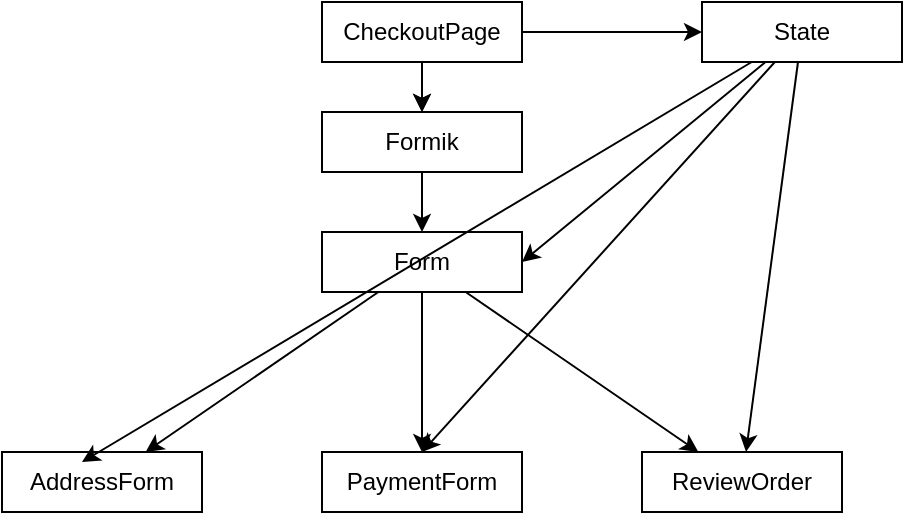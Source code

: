 <mxfile>
    <diagram id="GQv6DaVA4uOkgyHfXdGu" name="Page-1">
        <mxGraphModel dx="633" dy="859" grid="1" gridSize="10" guides="1" tooltips="1" connect="1" arrows="1" fold="1" page="1" pageScale="1" pageWidth="850" pageHeight="1100" math="0" shadow="0">
            <root>
                <mxCell id="0"/>
                <mxCell id="1" parent="0"/>
                <mxCell id="Pnkz5HfRMbZ75r3Y_8Te-59" value="" style="edgeStyle=orthogonalEdgeStyle;rounded=0;orthogonalLoop=1;jettySize=auto;html=1;" parent="1" source="Pnkz5HfRMbZ75r3Y_8Te-52" target="Pnkz5HfRMbZ75r3Y_8Te-58" edge="1">
                    <mxGeometry relative="1" as="geometry"/>
                </mxCell>
                <mxCell id="Pnkz5HfRMbZ75r3Y_8Te-63" value="" style="edgeStyle=orthogonalEdgeStyle;rounded=0;orthogonalLoop=1;jettySize=auto;html=1;" parent="1" source="Pnkz5HfRMbZ75r3Y_8Te-52" target="Pnkz5HfRMbZ75r3Y_8Te-58" edge="1">
                    <mxGeometry relative="1" as="geometry"/>
                </mxCell>
                <mxCell id="10" style="edgeStyle=none;html=1;" edge="1" parent="1" source="Pnkz5HfRMbZ75r3Y_8Te-52" target="9">
                    <mxGeometry relative="1" as="geometry"/>
                </mxCell>
                <mxCell id="Pnkz5HfRMbZ75r3Y_8Te-52" value="CheckoutPage" style="text;html=1;strokeColor=default;fillColor=none;align=center;verticalAlign=middle;whiteSpace=wrap;rounded=0;" parent="1" vertex="1">
                    <mxGeometry x="290" y="120" width="100" height="30" as="geometry"/>
                </mxCell>
                <mxCell id="Pnkz5HfRMbZ75r3Y_8Te-65" value="" style="edgeStyle=orthogonalEdgeStyle;rounded=0;orthogonalLoop=1;jettySize=auto;html=1;" parent="1" source="Pnkz5HfRMbZ75r3Y_8Te-58" target="Pnkz5HfRMbZ75r3Y_8Te-64" edge="1">
                    <mxGeometry relative="1" as="geometry"/>
                </mxCell>
                <mxCell id="Pnkz5HfRMbZ75r3Y_8Te-58" value="Formik" style="text;html=1;strokeColor=default;fillColor=none;align=center;verticalAlign=middle;whiteSpace=wrap;rounded=0;" parent="1" vertex="1">
                    <mxGeometry x="290" y="175" width="100" height="30" as="geometry"/>
                </mxCell>
                <mxCell id="3" value="" style="edgeStyle=none;html=1;" parent="1" source="Pnkz5HfRMbZ75r3Y_8Te-64" target="2" edge="1">
                    <mxGeometry relative="1" as="geometry"/>
                </mxCell>
                <mxCell id="5" value="" style="edgeStyle=none;html=1;" parent="1" source="Pnkz5HfRMbZ75r3Y_8Te-64" target="4" edge="1">
                    <mxGeometry relative="1" as="geometry"/>
                </mxCell>
                <mxCell id="7" value="" style="edgeStyle=none;html=1;" parent="1" source="Pnkz5HfRMbZ75r3Y_8Te-64" target="6" edge="1">
                    <mxGeometry relative="1" as="geometry"/>
                </mxCell>
                <mxCell id="Pnkz5HfRMbZ75r3Y_8Te-64" value="Form" style="text;html=1;strokeColor=default;fillColor=none;align=center;verticalAlign=middle;whiteSpace=wrap;rounded=0;" parent="1" vertex="1">
                    <mxGeometry x="290" y="235" width="100" height="30" as="geometry"/>
                </mxCell>
                <mxCell id="2" value="AddressForm" style="text;html=1;strokeColor=default;fillColor=none;align=center;verticalAlign=middle;whiteSpace=wrap;rounded=0;" parent="1" vertex="1">
                    <mxGeometry x="130" y="345" width="100" height="30" as="geometry"/>
                </mxCell>
                <mxCell id="4" value="PaymentForm" style="text;html=1;strokeColor=default;fillColor=none;align=center;verticalAlign=middle;whiteSpace=wrap;rounded=0;" parent="1" vertex="1">
                    <mxGeometry x="290" y="345" width="100" height="30" as="geometry"/>
                </mxCell>
                <mxCell id="6" value="ReviewOrder" style="text;html=1;strokeColor=default;fillColor=none;align=center;verticalAlign=middle;whiteSpace=wrap;rounded=0;" parent="1" vertex="1">
                    <mxGeometry x="450" y="345" width="100" height="30" as="geometry"/>
                </mxCell>
                <mxCell id="13" style="edgeStyle=none;html=1;" edge="1" parent="1" source="9" target="6">
                    <mxGeometry relative="1" as="geometry"/>
                </mxCell>
                <mxCell id="14" style="edgeStyle=none;html=1;entryX=0.5;entryY=0;entryDx=0;entryDy=0;" edge="1" parent="1" source="9" target="4">
                    <mxGeometry relative="1" as="geometry"/>
                </mxCell>
                <mxCell id="15" style="edgeStyle=none;html=1;entryX=0.4;entryY=0.167;entryDx=0;entryDy=0;entryPerimeter=0;" edge="1" parent="1" source="9" target="2">
                    <mxGeometry relative="1" as="geometry"/>
                </mxCell>
                <mxCell id="16" style="edgeStyle=none;html=1;entryX=1;entryY=0.5;entryDx=0;entryDy=0;" edge="1" parent="1" source="9" target="Pnkz5HfRMbZ75r3Y_8Te-64">
                    <mxGeometry relative="1" as="geometry"/>
                </mxCell>
                <mxCell id="9" value="State" style="text;html=1;strokeColor=default;fillColor=none;align=center;verticalAlign=middle;whiteSpace=wrap;rounded=0;" vertex="1" parent="1">
                    <mxGeometry x="480" y="120" width="100" height="30" as="geometry"/>
                </mxCell>
            </root>
        </mxGraphModel>
    </diagram>
</mxfile>